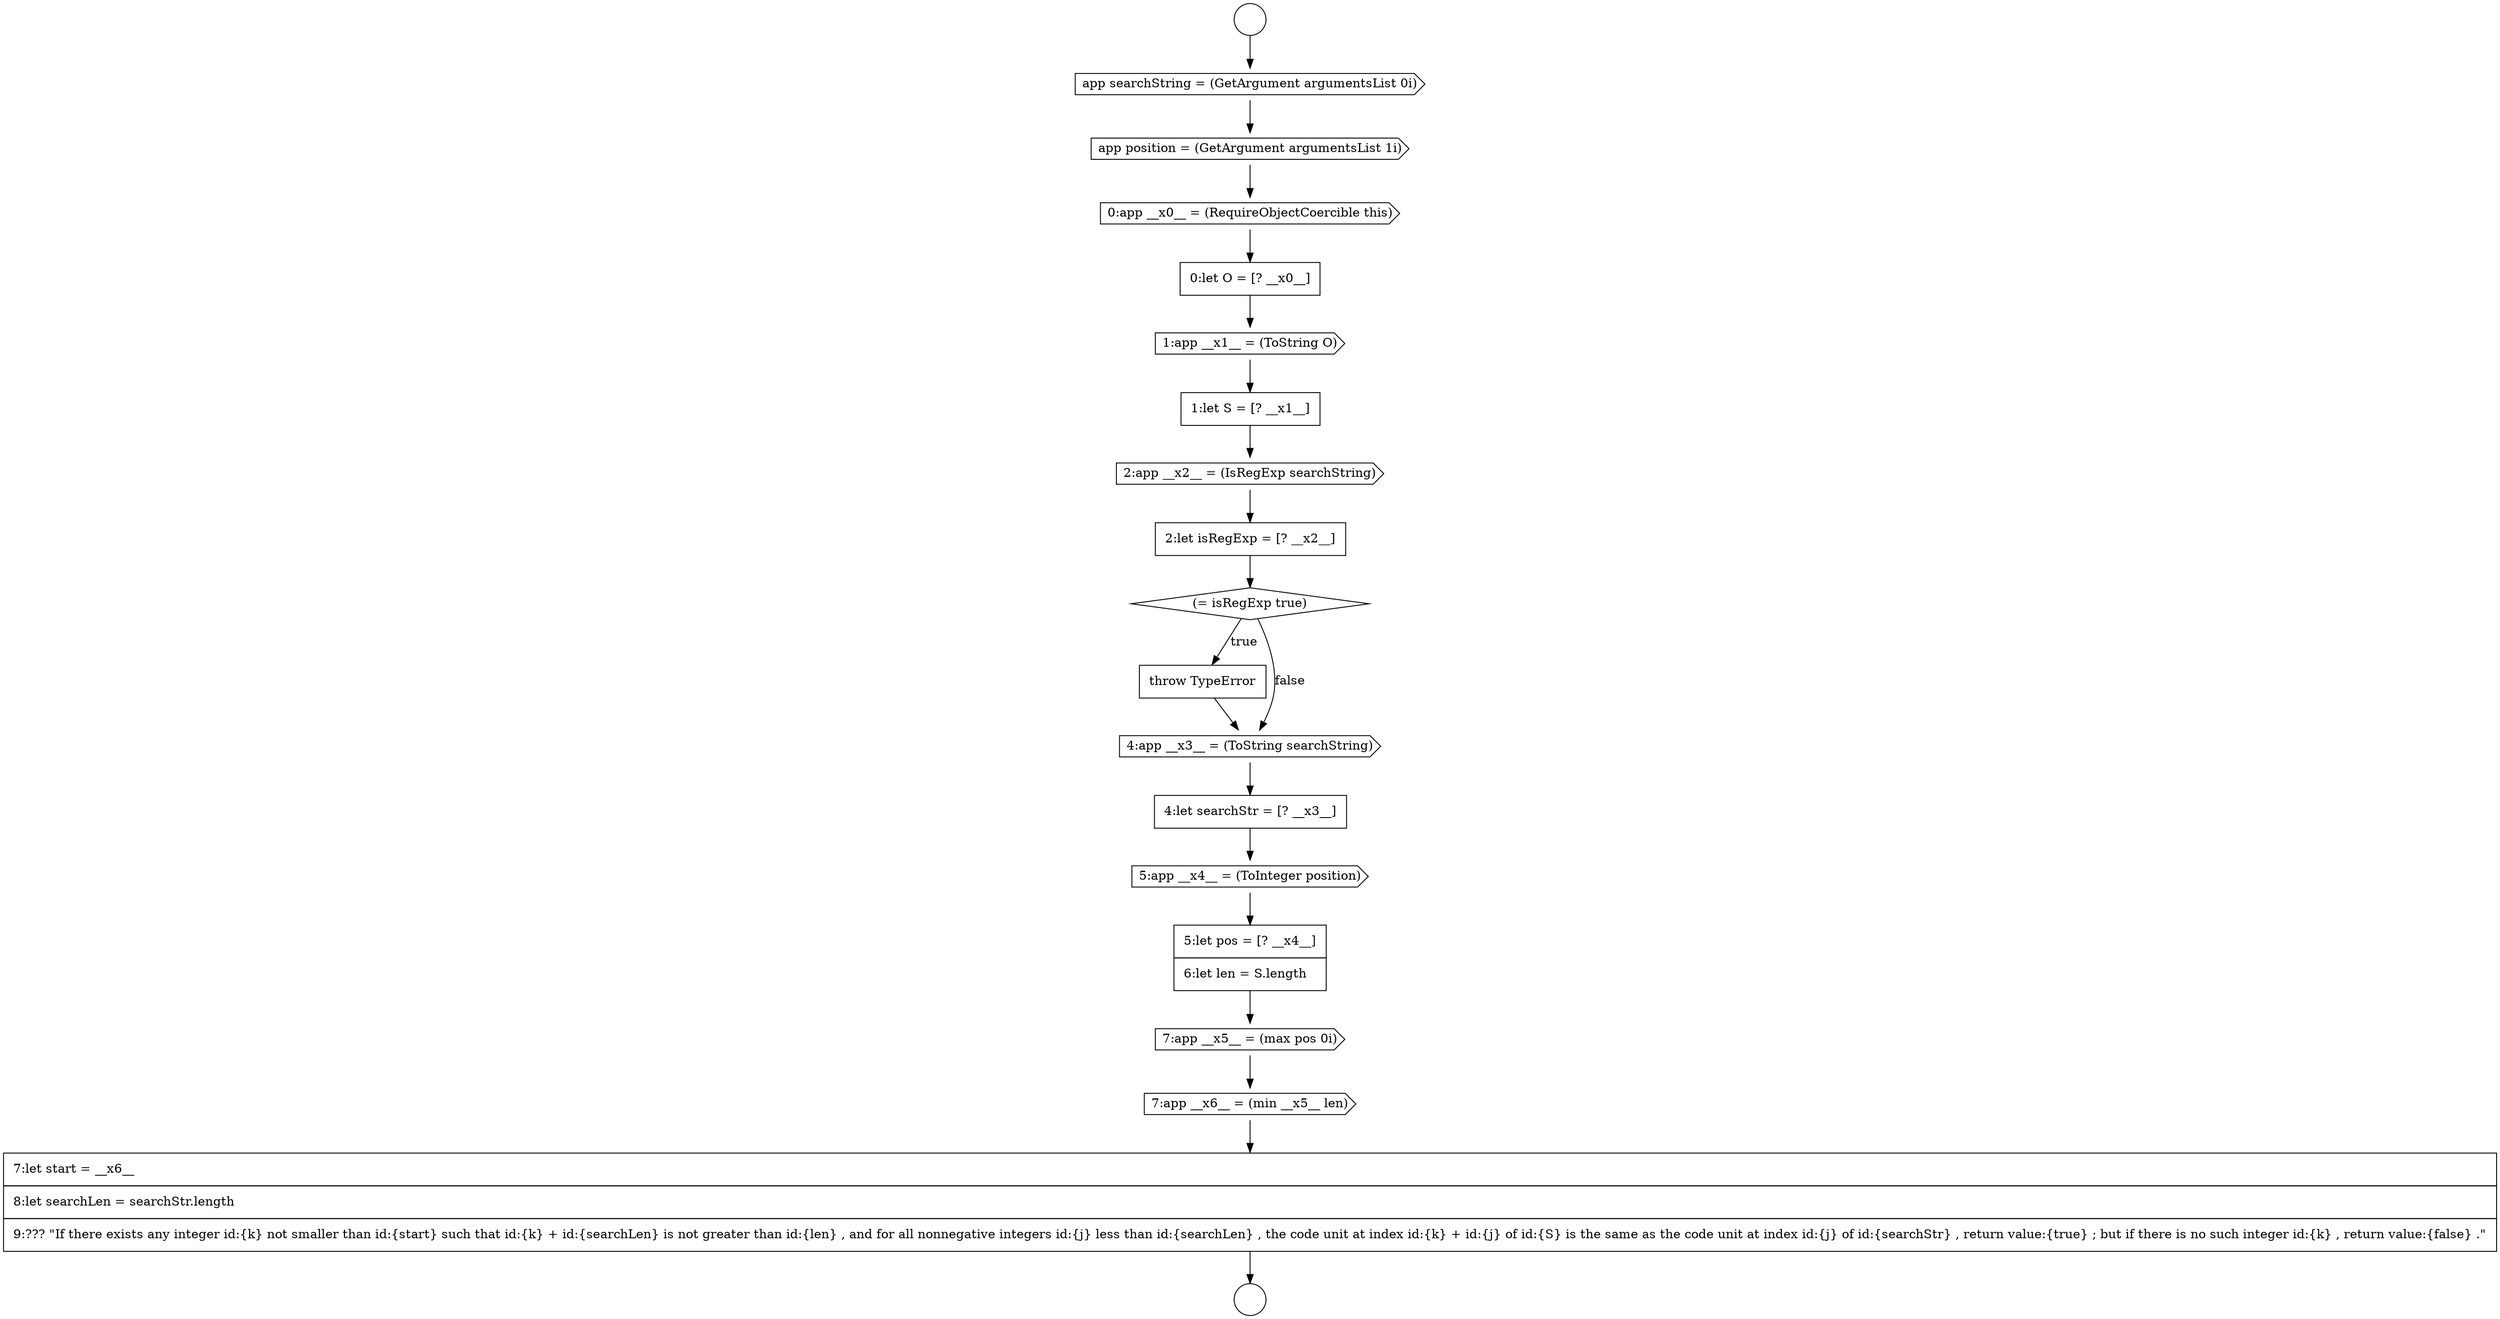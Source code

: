 digraph {
  node11922 [shape=none, margin=0, label=<<font color="black">
    <table border="0" cellborder="1" cellspacing="0" cellpadding="10">
      <tr><td align="left">throw TypeError</td></tr>
    </table>
  </font>> color="black" fillcolor="white" style=filled]
  node11917 [shape=cds, label=<<font color="black">1:app __x1__ = (ToString O)</font>> color="black" fillcolor="white" style=filled]
  node11912 [shape=circle label=" " color="black" fillcolor="white" style=filled]
  node11913 [shape=cds, label=<<font color="black">app searchString = (GetArgument argumentsList 0i)</font>> color="black" fillcolor="white" style=filled]
  node11911 [shape=circle label=" " color="black" fillcolor="white" style=filled]
  node11926 [shape=none, margin=0, label=<<font color="black">
    <table border="0" cellborder="1" cellspacing="0" cellpadding="10">
      <tr><td align="left">5:let pos = [? __x4__]</td></tr>
      <tr><td align="left">6:let len = S.length</td></tr>
    </table>
  </font>> color="black" fillcolor="white" style=filled]
  node11920 [shape=none, margin=0, label=<<font color="black">
    <table border="0" cellborder="1" cellspacing="0" cellpadding="10">
      <tr><td align="left">2:let isRegExp = [? __x2__]</td></tr>
    </table>
  </font>> color="black" fillcolor="white" style=filled]
  node11915 [shape=cds, label=<<font color="black">0:app __x0__ = (RequireObjectCoercible this)</font>> color="black" fillcolor="white" style=filled]
  node11921 [shape=diamond, label=<<font color="black">(= isRegExp true)</font>> color="black" fillcolor="white" style=filled]
  node11918 [shape=none, margin=0, label=<<font color="black">
    <table border="0" cellborder="1" cellspacing="0" cellpadding="10">
      <tr><td align="left">1:let S = [? __x1__]</td></tr>
    </table>
  </font>> color="black" fillcolor="white" style=filled]
  node11925 [shape=cds, label=<<font color="black">5:app __x4__ = (ToInteger position)</font>> color="black" fillcolor="white" style=filled]
  node11929 [shape=none, margin=0, label=<<font color="black">
    <table border="0" cellborder="1" cellspacing="0" cellpadding="10">
      <tr><td align="left">7:let start = __x6__</td></tr>
      <tr><td align="left">8:let searchLen = searchStr.length</td></tr>
      <tr><td align="left">9:??? &quot;If there exists any integer id:{k} not smaller than id:{start} such that id:{k} + id:{searchLen} is not greater than id:{len} , and for all nonnegative integers id:{j} less than id:{searchLen} , the code unit at index id:{k} + id:{j} of id:{S} is the same as the code unit at index id:{j} of id:{searchStr} , return value:{true} ; but if there is no such integer id:{k} , return value:{false} .&quot;</td></tr>
    </table>
  </font>> color="black" fillcolor="white" style=filled]
  node11923 [shape=cds, label=<<font color="black">4:app __x3__ = (ToString searchString)</font>> color="black" fillcolor="white" style=filled]
  node11927 [shape=cds, label=<<font color="black">7:app __x5__ = (max pos 0i)</font>> color="black" fillcolor="white" style=filled]
  node11916 [shape=none, margin=0, label=<<font color="black">
    <table border="0" cellborder="1" cellspacing="0" cellpadding="10">
      <tr><td align="left">0:let O = [? __x0__]</td></tr>
    </table>
  </font>> color="black" fillcolor="white" style=filled]
  node11919 [shape=cds, label=<<font color="black">2:app __x2__ = (IsRegExp searchString)</font>> color="black" fillcolor="white" style=filled]
  node11924 [shape=none, margin=0, label=<<font color="black">
    <table border="0" cellborder="1" cellspacing="0" cellpadding="10">
      <tr><td align="left">4:let searchStr = [? __x3__]</td></tr>
    </table>
  </font>> color="black" fillcolor="white" style=filled]
  node11928 [shape=cds, label=<<font color="black">7:app __x6__ = (min __x5__ len)</font>> color="black" fillcolor="white" style=filled]
  node11914 [shape=cds, label=<<font color="black">app position = (GetArgument argumentsList 1i)</font>> color="black" fillcolor="white" style=filled]
  node11925 -> node11926 [ color="black"]
  node11916 -> node11917 [ color="black"]
  node11911 -> node11913 [ color="black"]
  node11915 -> node11916 [ color="black"]
  node11913 -> node11914 [ color="black"]
  node11929 -> node11912 [ color="black"]
  node11928 -> node11929 [ color="black"]
  node11923 -> node11924 [ color="black"]
  node11922 -> node11923 [ color="black"]
  node11924 -> node11925 [ color="black"]
  node11917 -> node11918 [ color="black"]
  node11926 -> node11927 [ color="black"]
  node11920 -> node11921 [ color="black"]
  node11918 -> node11919 [ color="black"]
  node11914 -> node11915 [ color="black"]
  node11927 -> node11928 [ color="black"]
  node11919 -> node11920 [ color="black"]
  node11921 -> node11922 [label=<<font color="black">true</font>> color="black"]
  node11921 -> node11923 [label=<<font color="black">false</font>> color="black"]
}
